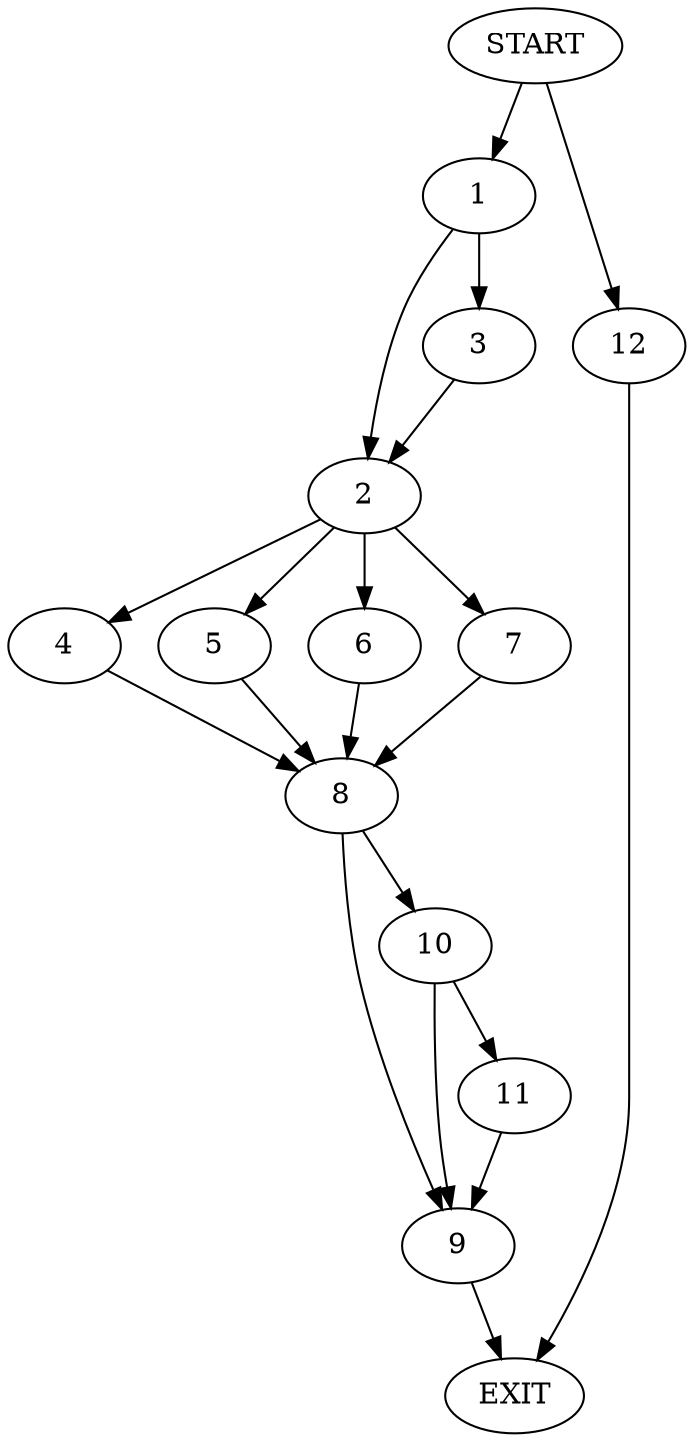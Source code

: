 digraph {
0 [label="START"]
13 [label="EXIT"]
0 -> 1
1 -> 2
1 -> 3
3 -> 2
2 -> 4
2 -> 5
2 -> 6
2 -> 7
5 -> 8
6 -> 8
4 -> 8
7 -> 8
8 -> 9
8 -> 10
10 -> 9
10 -> 11
9 -> 13
11 -> 9
0 -> 12
12 -> 13
}
